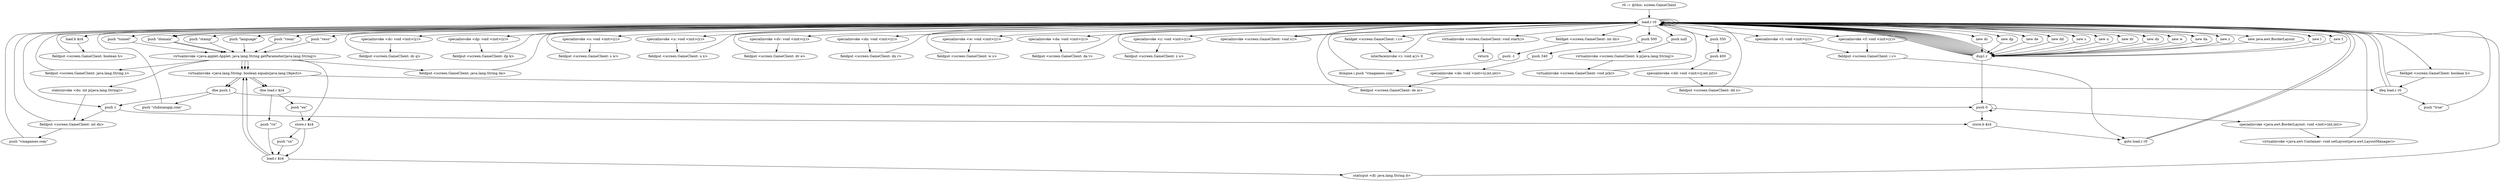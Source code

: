 digraph "" {
    "r0 := @this: screen.GameClient"
    "load.r r0"
    "r0 := @this: screen.GameClient"->"load.r r0";
    "load.r r0"->"load.r r0";
    "push \"room\""
    "load.r r0"->"push \"room\"";
    "virtualinvoke <java.applet.Applet: java.lang.String getParameter(java.lang.String)>"
    "push \"room\""->"virtualinvoke <java.applet.Applet: java.lang.String getParameter(java.lang.String)>";
    "fieldput <screen.GameClient: java.lang.String z>"
    "virtualinvoke <java.applet.Applet: java.lang.String getParameter(java.lang.String)>"->"fieldput <screen.GameClient: java.lang.String z>";
    "fieldput <screen.GameClient: java.lang.String z>"->"load.r r0";
    "load.r r0"->"load.r r0";
    "push \"reso\""
    "load.r r0"->"push \"reso\"";
    "push \"reso\""->"virtualinvoke <java.applet.Applet: java.lang.String getParameter(java.lang.String)>";
    "staticinvoke <du: int p(java.lang.String)>"
    "virtualinvoke <java.applet.Applet: java.lang.String getParameter(java.lang.String)>"->"staticinvoke <du: int p(java.lang.String)>";
    "fieldput <screen.GameClient: int dn>"
    "staticinvoke <du: int p(java.lang.String)>"->"fieldput <screen.GameClient: int dn>";
    "fieldput <screen.GameClient: int dn>"->"load.r r0";
    "fieldget <screen.GameClient: int dn>"
    "load.r r0"->"fieldget <screen.GameClient: int dn>";
    "push -1"
    "fieldget <screen.GameClient: int dn>"->"push -1";
    "ifcmpne.i push \"vinagames.com\""
    "push -1"->"ifcmpne.i push \"vinagames.com\"";
    "ifcmpne.i push \"vinagames.com\""->"load.r r0";
    "push 1"
    "load.r r0"->"push 1";
    "push 1"->"fieldput <screen.GameClient: int dn>";
    "push \"vinagames.com\""
    "fieldput <screen.GameClient: int dn>"->"push \"vinagames.com\"";
    "push \"vinagames.com\""->"load.r r0";
    "push \"domain\""
    "load.r r0"->"push \"domain\"";
    "push \"domain\""->"virtualinvoke <java.applet.Applet: java.lang.String getParameter(java.lang.String)>";
    "virtualinvoke <java.lang.String: boolean equals(java.lang.Object)>"
    "virtualinvoke <java.applet.Applet: java.lang.String getParameter(java.lang.String)>"->"virtualinvoke <java.lang.String: boolean equals(java.lang.Object)>";
    "ifne push 1"
    "virtualinvoke <java.lang.String: boolean equals(java.lang.Object)>"->"ifne push 1";
    "push \"clubxiangqi.com\""
    "ifne push 1"->"push \"clubxiangqi.com\"";
    "push \"clubxiangqi.com\""->"load.r r0";
    "load.r r0"->"push \"domain\"";
    "push \"domain\""->"virtualinvoke <java.applet.Applet: java.lang.String getParameter(java.lang.String)>";
    "virtualinvoke <java.applet.Applet: java.lang.String getParameter(java.lang.String)>"->"virtualinvoke <java.lang.String: boolean equals(java.lang.Object)>";
    "virtualinvoke <java.lang.String: boolean equals(java.lang.Object)>"->"ifne push 1";
    "push 0"
    "ifne push 1"->"push 0";
    "store.b $z4"
    "push 0"->"store.b $z4";
    "goto load.r r0"
    "store.b $z4"->"goto load.r r0";
    "goto load.r r0"->"load.r r0";
    "load.b $z4"
    "load.r r0"->"load.b $z4";
    "fieldput <screen.GameClient: boolean h>"
    "load.b $z4"->"fieldput <screen.GameClient: boolean h>";
    "fieldput <screen.GameClient: boolean h>"->"load.r r0";
    "load.r r0"->"load.r r0";
    "push \"stamp\""
    "load.r r0"->"push \"stamp\"";
    "push \"stamp\""->"virtualinvoke <java.applet.Applet: java.lang.String getParameter(java.lang.String)>";
    "fieldput <screen.GameClient: java.lang.String da>"
    "virtualinvoke <java.applet.Applet: java.lang.String getParameter(java.lang.String)>"->"fieldput <screen.GameClient: java.lang.String da>";
    "fieldput <screen.GameClient: java.lang.String da>"->"load.r r0";
    "push \"language\""
    "load.r r0"->"push \"language\"";
    "push \"language\""->"virtualinvoke <java.applet.Applet: java.lang.String getParameter(java.lang.String)>";
    "store.r $z4"
    "virtualinvoke <java.applet.Applet: java.lang.String getParameter(java.lang.String)>"->"store.r $z4";
    "push \"cn\""
    "store.r $z4"->"push \"cn\"";
    "load.r $z4"
    "push \"cn\""->"load.r $z4";
    "load.r $z4"->"virtualinvoke <java.lang.String: boolean equals(java.lang.Object)>";
    "ifne load.r $z4"
    "virtualinvoke <java.lang.String: boolean equals(java.lang.Object)>"->"ifne load.r $z4";
    "push \"vn\""
    "ifne load.r $z4"->"push \"vn\"";
    "push \"vn\""->"load.r $z4";
    "load.r $z4"->"virtualinvoke <java.lang.String: boolean equals(java.lang.Object)>";
    "virtualinvoke <java.lang.String: boolean equals(java.lang.Object)>"->"ifne load.r $z4";
    "push \"en\""
    "ifne load.r $z4"->"push \"en\"";
    "push \"en\""->"store.r $z4";
    "store.r $z4"->"load.r $z4";
    "staticput <dl: java.lang.String d>"
    "load.r $z4"->"staticput <dl: java.lang.String d>";
    "staticput <dl: java.lang.String d>"->"load.r r0";
    "new dc"
    "load.r r0"->"new dc";
    "dup1.r"
    "new dc"->"dup1.r";
    "dup1.r"->"load.r r0";
    "specialinvoke <dc: void <init>(y)>"
    "load.r r0"->"specialinvoke <dc: void <init>(y)>";
    "fieldput <screen.GameClient: dc q>"
    "specialinvoke <dc: void <init>(y)>"->"fieldput <screen.GameClient: dc q>";
    "fieldput <screen.GameClient: dc q>"->"load.r r0";
    "new dp"
    "load.r r0"->"new dp";
    "new dp"->"dup1.r";
    "dup1.r"->"load.r r0";
    "specialinvoke <dp: void <init>(y)>"
    "load.r r0"->"specialinvoke <dp: void <init>(y)>";
    "fieldput <screen.GameClient: dp k>"
    "specialinvoke <dp: void <init>(y)>"->"fieldput <screen.GameClient: dp k>";
    "fieldput <screen.GameClient: dp k>"->"load.r r0";
    "new de"
    "load.r r0"->"new de";
    "new de"->"dup1.r";
    "dup1.r"->"load.r r0";
    "push 500"
    "load.r r0"->"push 500";
    "push 340"
    "push 500"->"push 340";
    "specialinvoke <de: void <init>(y,int,int)>"
    "push 340"->"specialinvoke <de: void <init>(y,int,int)>";
    "fieldput <screen.GameClient: de m>"
    "specialinvoke <de: void <init>(y,int,int)>"->"fieldput <screen.GameClient: de m>";
    "fieldput <screen.GameClient: de m>"->"load.r r0";
    "new dd"
    "load.r r0"->"new dd";
    "new dd"->"dup1.r";
    "dup1.r"->"load.r r0";
    "push 350"
    "load.r r0"->"push 350";
    "push 400"
    "push 350"->"push 400";
    "specialinvoke <dd: void <init>(y,int,int)>"
    "push 400"->"specialinvoke <dd: void <init>(y,int,int)>";
    "fieldput <screen.GameClient: dd o>"
    "specialinvoke <dd: void <init>(y,int,int)>"->"fieldput <screen.GameClient: dd o>";
    "fieldput <screen.GameClient: dd o>"->"load.r r0";
    "new s"
    "load.r r0"->"new s";
    "new s"->"dup1.r";
    "dup1.r"->"load.r r0";
    "specialinvoke <s: void <init>(y)>"
    "load.r r0"->"specialinvoke <s: void <init>(y)>";
    "fieldput <screen.GameClient: s w>"
    "specialinvoke <s: void <init>(y)>"->"fieldput <screen.GameClient: s w>";
    "fieldput <screen.GameClient: s w>"->"load.r r0";
    "new u"
    "load.r r0"->"new u";
    "new u"->"dup1.r";
    "dup1.r"->"load.r r0";
    "specialinvoke <u: void <init>(y)>"
    "load.r r0"->"specialinvoke <u: void <init>(y)>";
    "fieldput <screen.GameClient: u x>"
    "specialinvoke <u: void <init>(y)>"->"fieldput <screen.GameClient: u x>";
    "fieldput <screen.GameClient: u x>"->"load.r r0";
    "new dv"
    "load.r r0"->"new dv";
    "new dv"->"dup1.r";
    "dup1.r"->"load.r r0";
    "specialinvoke <dv: void <init>(y)>"
    "load.r r0"->"specialinvoke <dv: void <init>(y)>";
    "fieldput <screen.GameClient: dv e>"
    "specialinvoke <dv: void <init>(y)>"->"fieldput <screen.GameClient: dv e>";
    "fieldput <screen.GameClient: dv e>"->"load.r r0";
    "new dn"
    "load.r r0"->"new dn";
    "new dn"->"dup1.r";
    "dup1.r"->"load.r r0";
    "specialinvoke <dn: void <init>(y)>"
    "load.r r0"->"specialinvoke <dn: void <init>(y)>";
    "fieldput <screen.GameClient: dn r>"
    "specialinvoke <dn: void <init>(y)>"->"fieldput <screen.GameClient: dn r>";
    "fieldput <screen.GameClient: dn r>"->"load.r r0";
    "new w"
    "load.r r0"->"new w";
    "new w"->"dup1.r";
    "dup1.r"->"load.r r0";
    "specialinvoke <w: void <init>(y)>"
    "load.r r0"->"specialinvoke <w: void <init>(y)>";
    "fieldput <screen.GameClient: w s>"
    "specialinvoke <w: void <init>(y)>"->"fieldput <screen.GameClient: w s>";
    "fieldput <screen.GameClient: w s>"->"load.r r0";
    "new da"
    "load.r r0"->"new da";
    "new da"->"dup1.r";
    "dup1.r"->"load.r r0";
    "specialinvoke <da: void <init>(y)>"
    "load.r r0"->"specialinvoke <da: void <init>(y)>";
    "fieldput <screen.GameClient: da t>"
    "specialinvoke <da: void <init>(y)>"->"fieldput <screen.GameClient: da t>";
    "fieldput <screen.GameClient: da t>"->"load.r r0";
    "new z"
    "load.r r0"->"new z";
    "new z"->"dup1.r";
    "dup1.r"->"load.r r0";
    "specialinvoke <z: void <init>(y)>"
    "load.r r0"->"specialinvoke <z: void <init>(y)>";
    "fieldput <screen.GameClient: z u>"
    "specialinvoke <z: void <init>(y)>"->"fieldput <screen.GameClient: z u>";
    "fieldput <screen.GameClient: z u>"->"load.r r0";
    "new java.awt.BorderLayout"
    "load.r r0"->"new java.awt.BorderLayout";
    "new java.awt.BorderLayout"->"dup1.r";
    "dup1.r"->"push 0";
    "push 0"->"push 0";
    "specialinvoke <java.awt.BorderLayout: void <init>(int,int)>"
    "push 0"->"specialinvoke <java.awt.BorderLayout: void <init>(int,int)>";
    "virtualinvoke <java.awt.Container: void setLayout(java.awt.LayoutManager)>"
    "specialinvoke <java.awt.BorderLayout: void <init>(int,int)>"->"virtualinvoke <java.awt.Container: void setLayout(java.awt.LayoutManager)>";
    "virtualinvoke <java.awt.Container: void setLayout(java.awt.LayoutManager)>"->"load.r r0";
    "load.r r0"->"load.r r0";
    "push null"
    "load.r r0"->"push null";
    "virtualinvoke <screen.GameClient: k p(java.lang.String)>"
    "push null"->"virtualinvoke <screen.GameClient: k p(java.lang.String)>";
    "virtualinvoke <screen.GameClient: void p(k)>"
    "virtualinvoke <screen.GameClient: k p(java.lang.String)>"->"virtualinvoke <screen.GameClient: void p(k)>";
    "virtualinvoke <screen.GameClient: void p(k)>"->"load.r r0";
    "specialinvoke <screen.GameClient: void c()>"
    "load.r r0"->"specialinvoke <screen.GameClient: void c()>";
    "specialinvoke <screen.GameClient: void c()>"->"load.r r0";
    "fieldget <screen.GameClient: boolean h>"
    "load.r r0"->"fieldget <screen.GameClient: boolean h>";
    "ifeq load.r r0"
    "fieldget <screen.GameClient: boolean h>"->"ifeq load.r r0";
    "push \"true\""
    "ifeq load.r r0"->"push \"true\"";
    "push \"true\""->"load.r r0";
    "push \"tunnel\""
    "load.r r0"->"push \"tunnel\"";
    "push \"tunnel\""->"virtualinvoke <java.applet.Applet: java.lang.String getParameter(java.lang.String)>";
    "virtualinvoke <java.applet.Applet: java.lang.String getParameter(java.lang.String)>"->"virtualinvoke <java.lang.String: boolean equals(java.lang.Object)>";
    "virtualinvoke <java.lang.String: boolean equals(java.lang.Object)>"->"ifeq load.r r0";
    "ifeq load.r r0"->"load.r r0";
    "new l"
    "load.r r0"->"new l";
    "new l"->"dup1.r";
    "dup1.r"->"load.r r0";
    "specialinvoke <l: void <init>(y)>"
    "load.r r0"->"specialinvoke <l: void <init>(y)>";
    "fieldput <screen.GameClient: i c>"
    "specialinvoke <l: void <init>(y)>"->"fieldput <screen.GameClient: i c>";
    "fieldput <screen.GameClient: i c>"->"goto load.r r0";
    "goto load.r r0"->"load.r r0";
    "fieldget <screen.GameClient: i c>"
    "load.r r0"->"fieldget <screen.GameClient: i c>";
    "interfaceinvoke <i: void a()> 0"
    "fieldget <screen.GameClient: i c>"->"interfaceinvoke <i: void a()> 0";
    "interfaceinvoke <i: void a()> 0"->"load.r r0";
    "virtualinvoke <screen.GameClient: void start()>"
    "load.r r0"->"virtualinvoke <screen.GameClient: void start()>";
    "return"
    "virtualinvoke <screen.GameClient: void start()>"->"return";
    "ifeq load.r r0"->"load.r r0";
    "new f"
    "load.r r0"->"new f";
    "new f"->"dup1.r";
    "dup1.r"->"load.r r0";
    "specialinvoke <f: void <init>(y)>"
    "load.r r0"->"specialinvoke <f: void <init>(y)>";
    "specialinvoke <f: void <init>(y)>"->"fieldput <screen.GameClient: i c>";
    "ifne push 1"->"push 1";
    "push 1"->"store.b $z4";
}
